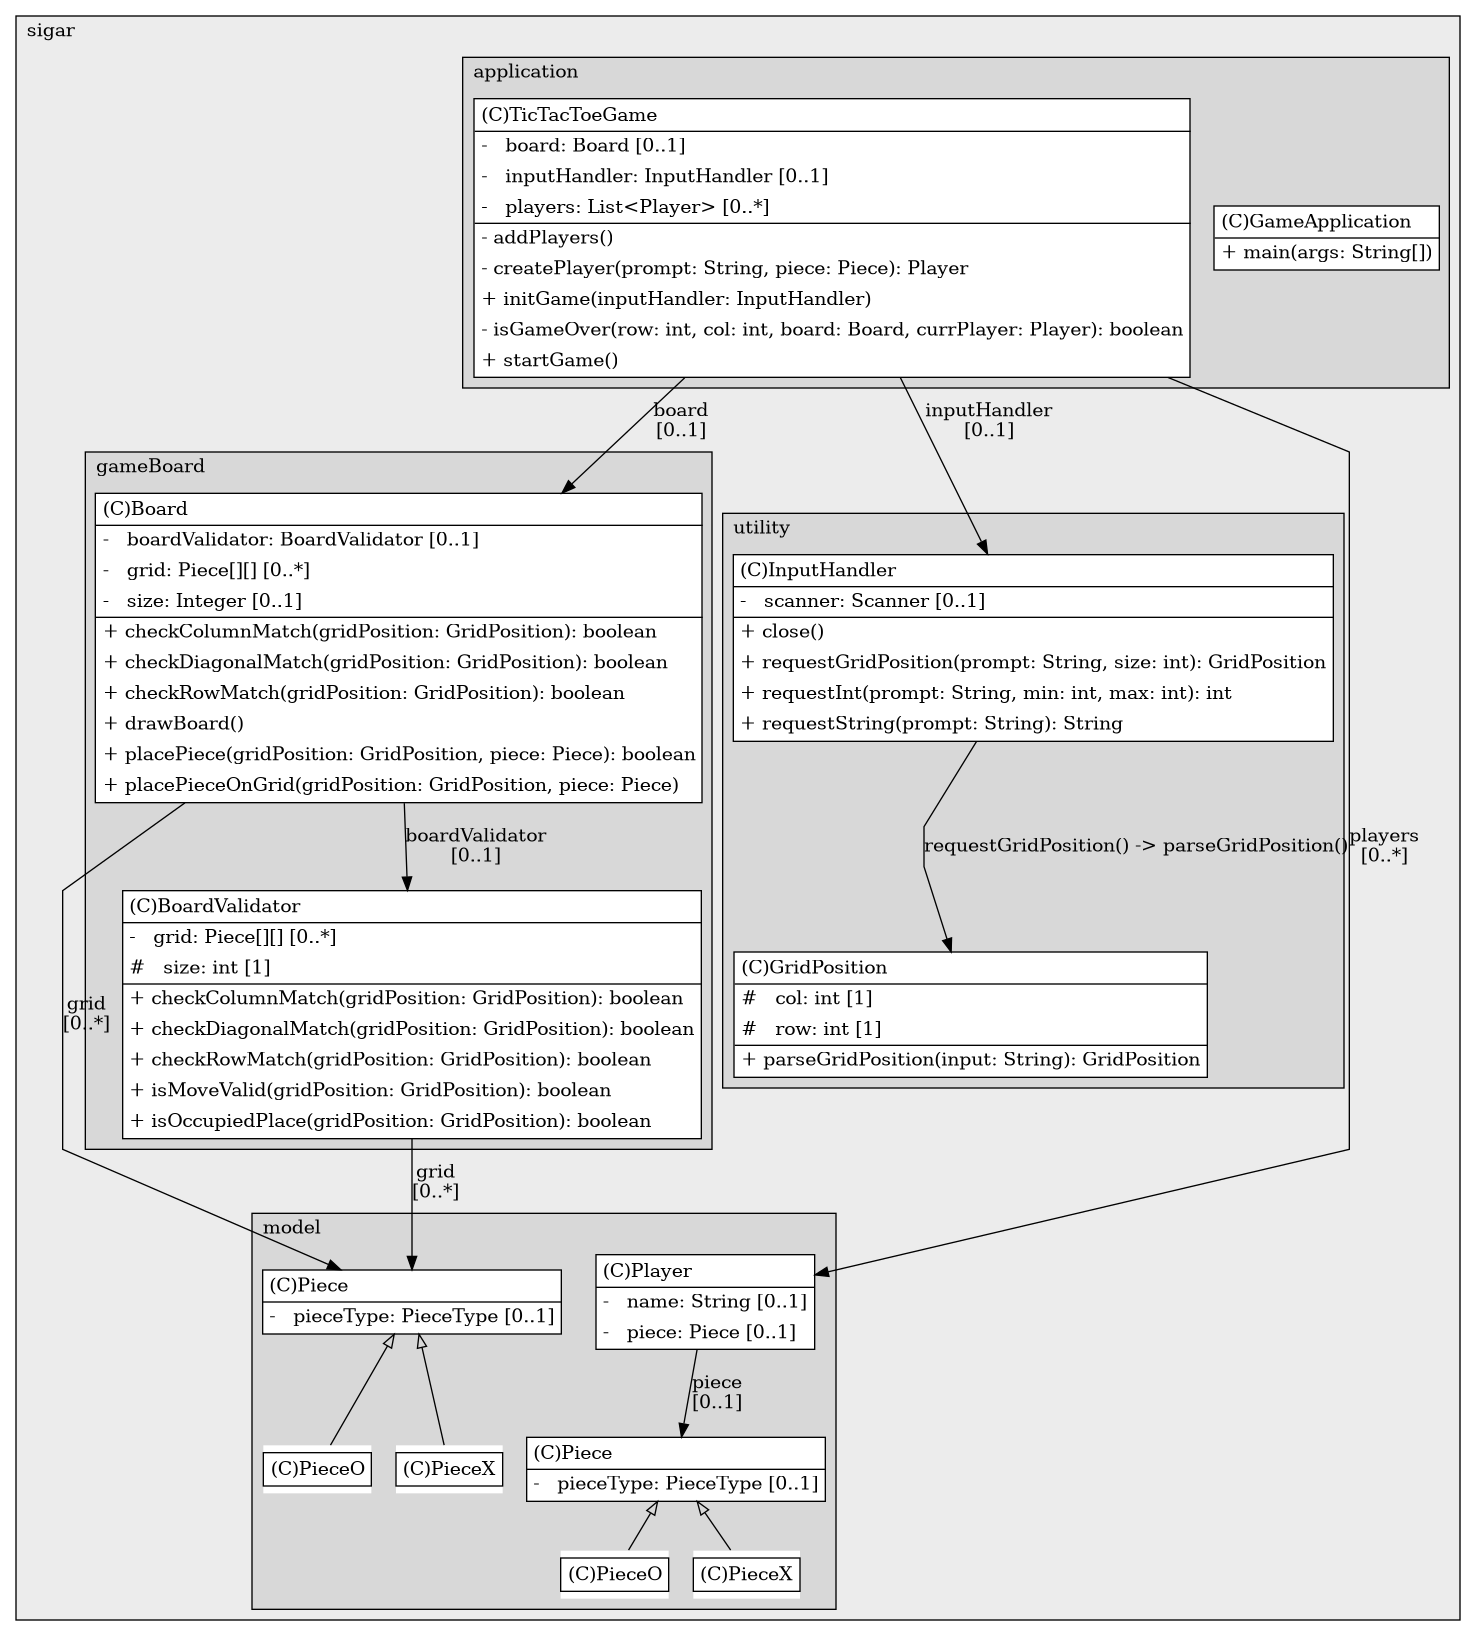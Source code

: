 @startuml

/' diagram meta data start
config=StructureConfiguration;
{
  "projectClassification": {
    "searchMode": "OpenProject", // OpenProject, AllProjects
    "includedProjects": "",
    "pathEndKeywords": "*.impl",
    "isClientPath": "",
    "isClientName": "",
    "isTestPath": "",
    "isTestName": "",
    "isMappingPath": "",
    "isMappingName": "",
    "isDataAccessPath": "",
    "isDataAccessName": "",
    "isDataStructurePath": "",
    "isDataStructureName": "",
    "isInterfaceStructuresPath": "",
    "isInterfaceStructuresName": "",
    "isEntryPointPath": "",
    "isEntryPointName": "",
    "treatFinalFieldsAsMandatory": false
  },
  "graphRestriction": {
    "classPackageExcludeFilter": "",
    "classPackageIncludeFilter": "",
    "classNameExcludeFilter": "",
    "classNameIncludeFilter": "",
    "methodNameExcludeFilter": "",
    "methodNameIncludeFilter": "",
    "removeByInheritance": "", // inheritance/annotation based filtering is done in a second step
    "removeByAnnotation": "",
    "removeByClassPackage": "", // cleanup the graph after inheritance/annotation based filtering is done
    "removeByClassName": "",
    "cutMappings": false,
    "cutEnum": true,
    "cutTests": true,
    "cutClient": true,
    "cutDataAccess": false,
    "cutInterfaceStructures": false,
    "cutDataStructures": false,
    "cutGetterAndSetter": true,
    "cutConstructors": true
  },
  "graphTraversal": {
    "forwardDepth": 6,
    "backwardDepth": 6,
    "classPackageExcludeFilter": "",
    "classPackageIncludeFilter": "",
    "classNameExcludeFilter": "",
    "classNameIncludeFilter": "",
    "methodNameExcludeFilter": "",
    "methodNameIncludeFilter": "",
    "hideMappings": false,
    "hideDataStructures": false,
    "hidePrivateMethods": true,
    "hideInterfaceCalls": true, // indirection: implementation -> interface (is hidden) -> implementation
    "onlyShowApplicationEntryPoints": false, // root node is included
    "useMethodCallsForStructureDiagram": "ForwardOnly" // ForwardOnly, BothDirections, No
  },
  "details": {
    "aggregation": "GroupByClass", // ByClass, GroupByClass, None
    "showClassGenericTypes": true,
    "showMethods": true,
    "showMethodParameterNames": true,
    "showMethodParameterTypes": true,
    "showMethodReturnType": true,
    "showPackageLevels": 2,
    "showDetailedClassStructure": true
  },
  "rootClass": "org.sigar.application.GameApplication",
  "extensionCallbackMethod": "" // qualified.class.name#methodName - signature: public static String method(String)
}
diagram meta data end '/



digraph g {
    rankdir="TB"
    splines=polyline
    

'nodes 
subgraph cluster_109435074 { 
   	label=sigar
	labeljust=l
	fillcolor="#ececec"
	style=filled
   
   subgraph cluster_1336605672 { 
   	label=gameBoard
	labeljust=l
	fillcolor="#d8d8d8"
	style=filled
   
   Board34619614[
	label=<<TABLE BORDER="1" CELLBORDER="0" CELLPADDING="4" CELLSPACING="0">
<TR><TD ALIGN="LEFT" >(C)Board</TD></TR>
<HR/>
<TR><TD ALIGN="LEFT" >-   boardValidator: BoardValidator [0..1]</TD></TR>
<TR><TD ALIGN="LEFT" >-   grid: Piece[][] [0..*]</TD></TR>
<TR><TD ALIGN="LEFT" >-   size: Integer [0..1]</TD></TR>
<HR/>
<TR><TD ALIGN="LEFT" >+ checkColumnMatch(gridPosition: GridPosition): boolean</TD></TR>
<TR><TD ALIGN="LEFT" >+ checkDiagonalMatch(gridPosition: GridPosition): boolean</TD></TR>
<TR><TD ALIGN="LEFT" >+ checkRowMatch(gridPosition: GridPosition): boolean</TD></TR>
<TR><TD ALIGN="LEFT" >+ drawBoard()</TD></TR>
<TR><TD ALIGN="LEFT" >+ placePiece(gridPosition: GridPosition, piece: Piece): boolean</TD></TR>
<TR><TD ALIGN="LEFT" >+ placePieceOnGrid(gridPosition: GridPosition, piece: Piece)</TD></TR>
</TABLE>>
	style=filled
	margin=0
	shape=plaintext
	fillcolor="#FFFFFF"
];

BoardValidator34619614[
	label=<<TABLE BORDER="1" CELLBORDER="0" CELLPADDING="4" CELLSPACING="0">
<TR><TD ALIGN="LEFT" >(C)BoardValidator</TD></TR>
<HR/>
<TR><TD ALIGN="LEFT" >-   grid: Piece[][] [0..*]</TD></TR>
<TR><TD ALIGN="LEFT" >#   size: int [1]</TD></TR>
<HR/>
<TR><TD ALIGN="LEFT" >+ checkColumnMatch(gridPosition: GridPosition): boolean</TD></TR>
<TR><TD ALIGN="LEFT" >+ checkDiagonalMatch(gridPosition: GridPosition): boolean</TD></TR>
<TR><TD ALIGN="LEFT" >+ checkRowMatch(gridPosition: GridPosition): boolean</TD></TR>
<TR><TD ALIGN="LEFT" >+ isMoveValid(gridPosition: GridPosition): boolean</TD></TR>
<TR><TD ALIGN="LEFT" >+ isOccupiedPlace(gridPosition: GridPosition): boolean</TD></TR>
</TABLE>>
	style=filled
	margin=0
	shape=plaintext
	fillcolor="#FFFFFF"
];
} 

subgraph cluster_1856346176 { 
   	label=utility
	labeljust=l
	fillcolor="#d8d8d8"
	style=filled
   
   GridPosition1738300746[
	label=<<TABLE BORDER="1" CELLBORDER="0" CELLPADDING="4" CELLSPACING="0">
<TR><TD ALIGN="LEFT" >(C)GridPosition</TD></TR>
<HR/>
<TR><TD ALIGN="LEFT" >#   col: int [1]</TD></TR>
<TR><TD ALIGN="LEFT" >#   row: int [1]</TD></TR>
<HR/>
<TR><TD ALIGN="LEFT" >+ parseGridPosition(input: String): GridPosition</TD></TR>
</TABLE>>
	style=filled
	margin=0
	shape=plaintext
	fillcolor="#FFFFFF"
];

InputHandler1738300746[
	label=<<TABLE BORDER="1" CELLBORDER="0" CELLPADDING="4" CELLSPACING="0">
<TR><TD ALIGN="LEFT" >(C)InputHandler</TD></TR>
<HR/>
<TR><TD ALIGN="LEFT" >-   scanner: Scanner [0..1]</TD></TR>
<HR/>
<TR><TD ALIGN="LEFT" >+ close()</TD></TR>
<TR><TD ALIGN="LEFT" >+ requestGridPosition(prompt: String, size: int): GridPosition</TD></TR>
<TR><TD ALIGN="LEFT" >+ requestInt(prompt: String, min: int, max: int): int</TD></TR>
<TR><TD ALIGN="LEFT" >+ requestString(prompt: String): String</TD></TR>
</TABLE>>
	style=filled
	margin=0
	shape=plaintext
	fillcolor="#FFFFFF"
];
} 

subgraph cluster_1918665252 { 
   	label=application
	labeljust=l
	fillcolor="#d8d8d8"
	style=filled
   
   GameApplication545546650[
	label=<<TABLE BORDER="1" CELLBORDER="0" CELLPADDING="4" CELLSPACING="0">
<TR><TD ALIGN="LEFT" >(C)GameApplication</TD></TR>
<HR/>
<TR><TD ALIGN="LEFT" >+ main(args: String[])</TD></TR>
</TABLE>>
	style=filled
	margin=0
	shape=plaintext
	fillcolor="#FFFFFF"
];

TicTacToeGame545546650[
	label=<<TABLE BORDER="1" CELLBORDER="0" CELLPADDING="4" CELLSPACING="0">
<TR><TD ALIGN="LEFT" >(C)TicTacToeGame</TD></TR>
<HR/>
<TR><TD ALIGN="LEFT" >-   board: Board [0..1]</TD></TR>
<TR><TD ALIGN="LEFT" >-   inputHandler: InputHandler [0..1]</TD></TR>
<TR><TD ALIGN="LEFT" >-   players: List&lt;Player&gt; [0..*]</TD></TR>
<HR/>
<TR><TD ALIGN="LEFT" >- addPlayers()</TD></TR>
<TR><TD ALIGN="LEFT" >- createPlayer(prompt: String, piece: Piece): Player</TD></TR>
<TR><TD ALIGN="LEFT" >+ initGame(inputHandler: InputHandler)</TD></TR>
<TR><TD ALIGN="LEFT" >- isGameOver(row: int, col: int, board: Board, currPlayer: Player): boolean</TD></TR>
<TR><TD ALIGN="LEFT" >+ startGame()</TD></TR>
</TABLE>>
	style=filled
	margin=0
	shape=plaintext
	fillcolor="#FFFFFF"
];
} 

subgraph cluster_68180227 { 
   	label=model
	labeljust=l
	fillcolor="#d8d8d8"
	style=filled
   
   Piece1582953421[
	label=<<TABLE BORDER="1" CELLBORDER="0" CELLPADDING="4" CELLSPACING="0">
<TR><TD ALIGN="LEFT" >(C)Piece</TD></TR>
<HR/>
<TR><TD ALIGN="LEFT" >-   pieceType: PieceType [0..1]</TD></TR>
</TABLE>>
	style=filled
	margin=0
	shape=plaintext
	fillcolor="#FFFFFF"
];

Piece545663245[
	label=<<TABLE BORDER="1" CELLBORDER="0" CELLPADDING="4" CELLSPACING="0">
<TR><TD ALIGN="LEFT" >(C)Piece</TD></TR>
<HR/>
<TR><TD ALIGN="LEFT" >-   pieceType: PieceType [0..1]</TD></TR>
</TABLE>>
	style=filled
	margin=0
	shape=plaintext
	fillcolor="#FFFFFF"
];

PieceO1582953421[
	label=<<TABLE BORDER="1" CELLBORDER="0" CELLPADDING="4" CELLSPACING="0">
<TR><TD ALIGN="LEFT" >(C)PieceO</TD></TR>
</TABLE>>
	style=filled
	margin=0
	shape=plaintext
	fillcolor="#FFFFFF"
];

PieceO545663245[
	label=<<TABLE BORDER="1" CELLBORDER="0" CELLPADDING="4" CELLSPACING="0">
<TR><TD ALIGN="LEFT" >(C)PieceO</TD></TR>
</TABLE>>
	style=filled
	margin=0
	shape=plaintext
	fillcolor="#FFFFFF"
];

PieceX1582953421[
	label=<<TABLE BORDER="1" CELLBORDER="0" CELLPADDING="4" CELLSPACING="0">
<TR><TD ALIGN="LEFT" >(C)PieceX</TD></TR>
</TABLE>>
	style=filled
	margin=0
	shape=plaintext
	fillcolor="#FFFFFF"
];

PieceX545663245[
	label=<<TABLE BORDER="1" CELLBORDER="0" CELLPADDING="4" CELLSPACING="0">
<TR><TD ALIGN="LEFT" >(C)PieceX</TD></TR>
</TABLE>>
	style=filled
	margin=0
	shape=plaintext
	fillcolor="#FFFFFF"
];

Player545663245[
	label=<<TABLE BORDER="1" CELLBORDER="0" CELLPADDING="4" CELLSPACING="0">
<TR><TD ALIGN="LEFT" >(C)Player</TD></TR>
<HR/>
<TR><TD ALIGN="LEFT" >-   name: String [0..1]</TD></TR>
<TR><TD ALIGN="LEFT" >-   piece: Piece [0..1]</TD></TR>
</TABLE>>
	style=filled
	margin=0
	shape=plaintext
	fillcolor="#FFFFFF"
];
} 
} 

'edges    
Board34619614 -> BoardValidator34619614[label="boardValidator
[0..1]"];
Board34619614 -> Piece1582953421[label="grid
[0..*]"];
BoardValidator34619614 -> Piece1582953421[label="grid
[0..*]"];
InputHandler1738300746 -> GridPosition1738300746[label="requestGridPosition() -> parseGridPosition()"];
Piece1582953421 -> PieceO1582953421[arrowhead=none, arrowtail=empty, dir=both];
Piece1582953421 -> PieceX1582953421[arrowhead=none, arrowtail=empty, dir=both];
Piece545663245 -> PieceO545663245[arrowhead=none, arrowtail=empty, dir=both];
Piece545663245 -> PieceX545663245[arrowhead=none, arrowtail=empty, dir=both];
Player545663245 -> Piece545663245[label="piece
[0..1]"];
TicTacToeGame545546650 -> Board34619614[label="board
[0..1]"];
TicTacToeGame545546650 -> InputHandler1738300746[label="inputHandler
[0..1]"];
TicTacToeGame545546650 -> Player545663245[label="players
[0..*]"];
    
}
@enduml